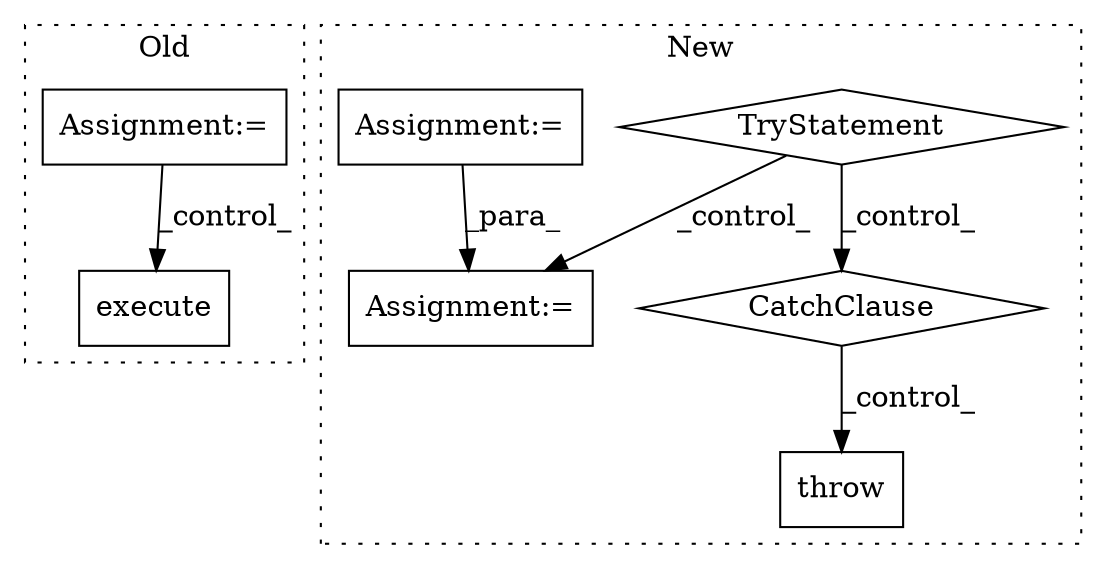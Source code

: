 digraph G {
subgraph cluster0 {
1 [label="execute" a="32" s="5930,5994" l="8,1" shape="box"];
6 [label="Assignment:=" a="7" s="5675" l="1" shape="box"];
label = "Old";
style="dotted";
}
subgraph cluster1 {
2 [label="CatchClause" a="12" s="4876,4932" l="17,2" shape="diamond"];
3 [label="TryStatement" a="54" s="4745" l="4" shape="diamond"];
4 [label="throw" a="53" s="4987" l="6" shape="box"];
5 [label="Assignment:=" a="7" s="4769" l="1" shape="box"];
7 [label="Assignment:=" a="7" s="4261" l="1" shape="box"];
label = "New";
style="dotted";
}
2 -> 4 [label="_control_"];
3 -> 5 [label="_control_"];
3 -> 2 [label="_control_"];
6 -> 1 [label="_control_"];
7 -> 5 [label="_para_"];
}